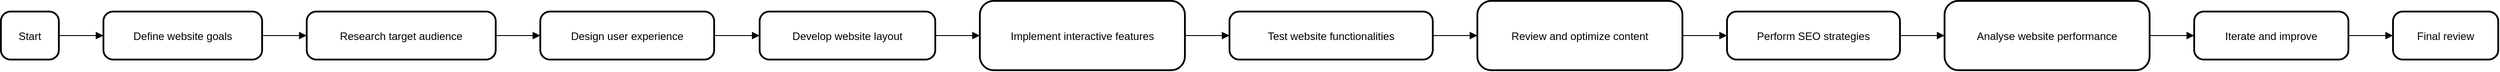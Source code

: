 <mxfile version="26.1.1">
  <diagram name="Page-1" id="7D_i2UMCgB2PC6w0Y1ng">
    <mxGraphModel>
      <root>
        <mxCell id="0" />
        <mxCell id="1" parent="0" />
        <mxCell id="2" value="Start" style="rounded=1;arcSize=20;strokeWidth=2" vertex="1" parent="1">
          <mxGeometry x="8" y="20" width="65" height="54" as="geometry" />
        </mxCell>
        <mxCell id="3" value="Define website goals" style="rounded=1;arcSize=20;strokeWidth=2" vertex="1" parent="1">
          <mxGeometry x="123" y="20" width="178" height="54" as="geometry" />
        </mxCell>
        <mxCell id="4" value="Research target audience" style="rounded=1;arcSize=20;strokeWidth=2" vertex="1" parent="1">
          <mxGeometry x="351" y="20" width="212" height="54" as="geometry" />
        </mxCell>
        <mxCell id="5" value="Design user experience" style="rounded=1;arcSize=20;strokeWidth=2" vertex="1" parent="1">
          <mxGeometry x="613" y="20" width="195" height="54" as="geometry" />
        </mxCell>
        <mxCell id="6" value="Develop website layout" style="rounded=1;arcSize=20;strokeWidth=2" vertex="1" parent="1">
          <mxGeometry x="859" y="20" width="197" height="54" as="geometry" />
        </mxCell>
        <mxCell id="7" value="Implement interactive features" style="rounded=1;arcSize=20;strokeWidth=2" vertex="1" parent="1">
          <mxGeometry x="1106" y="8" width="230" height="78" as="geometry" />
        </mxCell>
        <mxCell id="8" value="Test website functionalities" style="rounded=1;arcSize=20;strokeWidth=2" vertex="1" parent="1">
          <mxGeometry x="1386" y="20" width="228" height="54" as="geometry" />
        </mxCell>
        <mxCell id="9" value="Review and optimize content" style="rounded=1;arcSize=20;strokeWidth=2" vertex="1" parent="1">
          <mxGeometry x="1664" y="8" width="230" height="78" as="geometry" />
        </mxCell>
        <mxCell id="10" value="Perform SEO strategies" style="rounded=1;arcSize=20;strokeWidth=2" vertex="1" parent="1">
          <mxGeometry x="1944" y="20" width="194" height="54" as="geometry" />
        </mxCell>
        <mxCell id="11" value="Analyse website performance" style="rounded=1;arcSize=20;strokeWidth=2" vertex="1" parent="1">
          <mxGeometry x="2188" y="8" width="230" height="78" as="geometry" />
        </mxCell>
        <mxCell id="12" value="Iterate and improve" style="rounded=1;arcSize=20;strokeWidth=2" vertex="1" parent="1">
          <mxGeometry x="2468" y="20" width="173" height="54" as="geometry" />
        </mxCell>
        <mxCell id="13" value="Final review" style="rounded=1;arcSize=20;strokeWidth=2" vertex="1" parent="1">
          <mxGeometry x="2691" y="20" width="118" height="54" as="geometry" />
        </mxCell>
        <mxCell id="14" value="" style="curved=1;startArrow=none;endArrow=block;exitX=1;exitY=0.5;entryX=0;entryY=0.5;" edge="1" parent="1" source="2" target="3">
          <mxGeometry relative="1" as="geometry">
            <Array as="points" />
          </mxGeometry>
        </mxCell>
        <mxCell id="15" value="" style="curved=1;startArrow=none;endArrow=block;exitX=1;exitY=0.5;entryX=0;entryY=0.5;" edge="1" parent="1" source="3" target="4">
          <mxGeometry relative="1" as="geometry">
            <Array as="points" />
          </mxGeometry>
        </mxCell>
        <mxCell id="16" value="" style="curved=1;startArrow=none;endArrow=block;exitX=1;exitY=0.5;entryX=0;entryY=0.5;" edge="1" parent="1" source="4" target="5">
          <mxGeometry relative="1" as="geometry">
            <Array as="points" />
          </mxGeometry>
        </mxCell>
        <mxCell id="17" value="" style="curved=1;startArrow=none;endArrow=block;exitX=1;exitY=0.5;entryX=0;entryY=0.5;" edge="1" parent="1" source="5" target="6">
          <mxGeometry relative="1" as="geometry">
            <Array as="points" />
          </mxGeometry>
        </mxCell>
        <mxCell id="18" value="" style="curved=1;startArrow=none;endArrow=block;exitX=1;exitY=0.5;entryX=0;entryY=0.5;" edge="1" parent="1" source="6" target="7">
          <mxGeometry relative="1" as="geometry">
            <Array as="points" />
          </mxGeometry>
        </mxCell>
        <mxCell id="19" value="" style="curved=1;startArrow=none;endArrow=block;exitX=1;exitY=0.5;entryX=0;entryY=0.5;" edge="1" parent="1" source="7" target="8">
          <mxGeometry relative="1" as="geometry">
            <Array as="points" />
          </mxGeometry>
        </mxCell>
        <mxCell id="20" value="" style="curved=1;startArrow=none;endArrow=block;exitX=1;exitY=0.5;entryX=0;entryY=0.5;" edge="1" parent="1" source="8" target="9">
          <mxGeometry relative="1" as="geometry">
            <Array as="points" />
          </mxGeometry>
        </mxCell>
        <mxCell id="21" value="" style="curved=1;startArrow=none;endArrow=block;exitX=1;exitY=0.5;entryX=0;entryY=0.5;" edge="1" parent="1" source="9" target="10">
          <mxGeometry relative="1" as="geometry">
            <Array as="points" />
          </mxGeometry>
        </mxCell>
        <mxCell id="22" value="" style="curved=1;startArrow=none;endArrow=block;exitX=1;exitY=0.5;entryX=0;entryY=0.5;" edge="1" parent="1" source="10" target="11">
          <mxGeometry relative="1" as="geometry">
            <Array as="points" />
          </mxGeometry>
        </mxCell>
        <mxCell id="23" value="" style="curved=1;startArrow=none;endArrow=block;exitX=1;exitY=0.5;entryX=0;entryY=0.5;" edge="1" parent="1" source="11" target="12">
          <mxGeometry relative="1" as="geometry">
            <Array as="points" />
          </mxGeometry>
        </mxCell>
        <mxCell id="24" value="" style="curved=1;startArrow=none;endArrow=block;exitX=1;exitY=0.5;entryX=0;entryY=0.5;" edge="1" parent="1" source="12" target="13">
          <mxGeometry relative="1" as="geometry">
            <Array as="points" />
          </mxGeometry>
        </mxCell>
      </root>
    </mxGraphModel>
  </diagram>
</mxfile>

